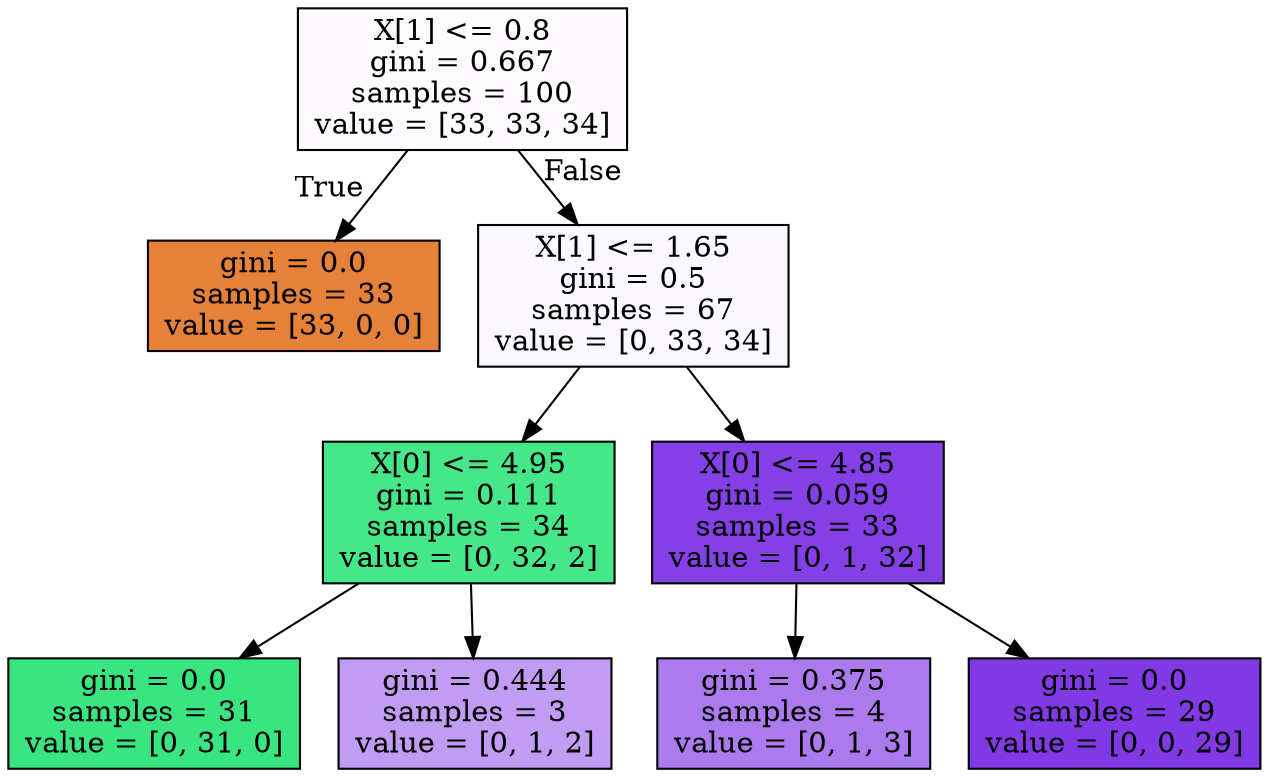 digraph Tree {
node [shape=box, style="filled", color="black"] ;
0 [label="X[1] <= 0.8\ngini = 0.667\nsamples = 100\nvalue = [33, 33, 34]", fillcolor="#8139e504"] ;
1 [label="gini = 0.0\nsamples = 33\nvalue = [33, 0, 0]", fillcolor="#e58139ff"] ;
0 -> 1 [labeldistance=2.5, labelangle=45, headlabel="True"] ;
2 [label="X[1] <= 1.65\ngini = 0.5\nsamples = 67\nvalue = [0, 33, 34]", fillcolor="#8139e508"] ;
0 -> 2 [labeldistance=2.5, labelangle=-45, headlabel="False"] ;
3 [label="X[0] <= 4.95\ngini = 0.111\nsamples = 34\nvalue = [0, 32, 2]", fillcolor="#39e581ef"] ;
2 -> 3 ;
4 [label="gini = 0.0\nsamples = 31\nvalue = [0, 31, 0]", fillcolor="#39e581ff"] ;
3 -> 4 ;
5 [label="gini = 0.444\nsamples = 3\nvalue = [0, 1, 2]", fillcolor="#8139e57f"] ;
3 -> 5 ;
6 [label="X[0] <= 4.85\ngini = 0.059\nsamples = 33\nvalue = [0, 1, 32]", fillcolor="#8139e5f7"] ;
2 -> 6 ;
7 [label="gini = 0.375\nsamples = 4\nvalue = [0, 1, 3]", fillcolor="#8139e5aa"] ;
6 -> 7 ;
8 [label="gini = 0.0\nsamples = 29\nvalue = [0, 0, 29]", fillcolor="#8139e5ff"] ;
6 -> 8 ;
}